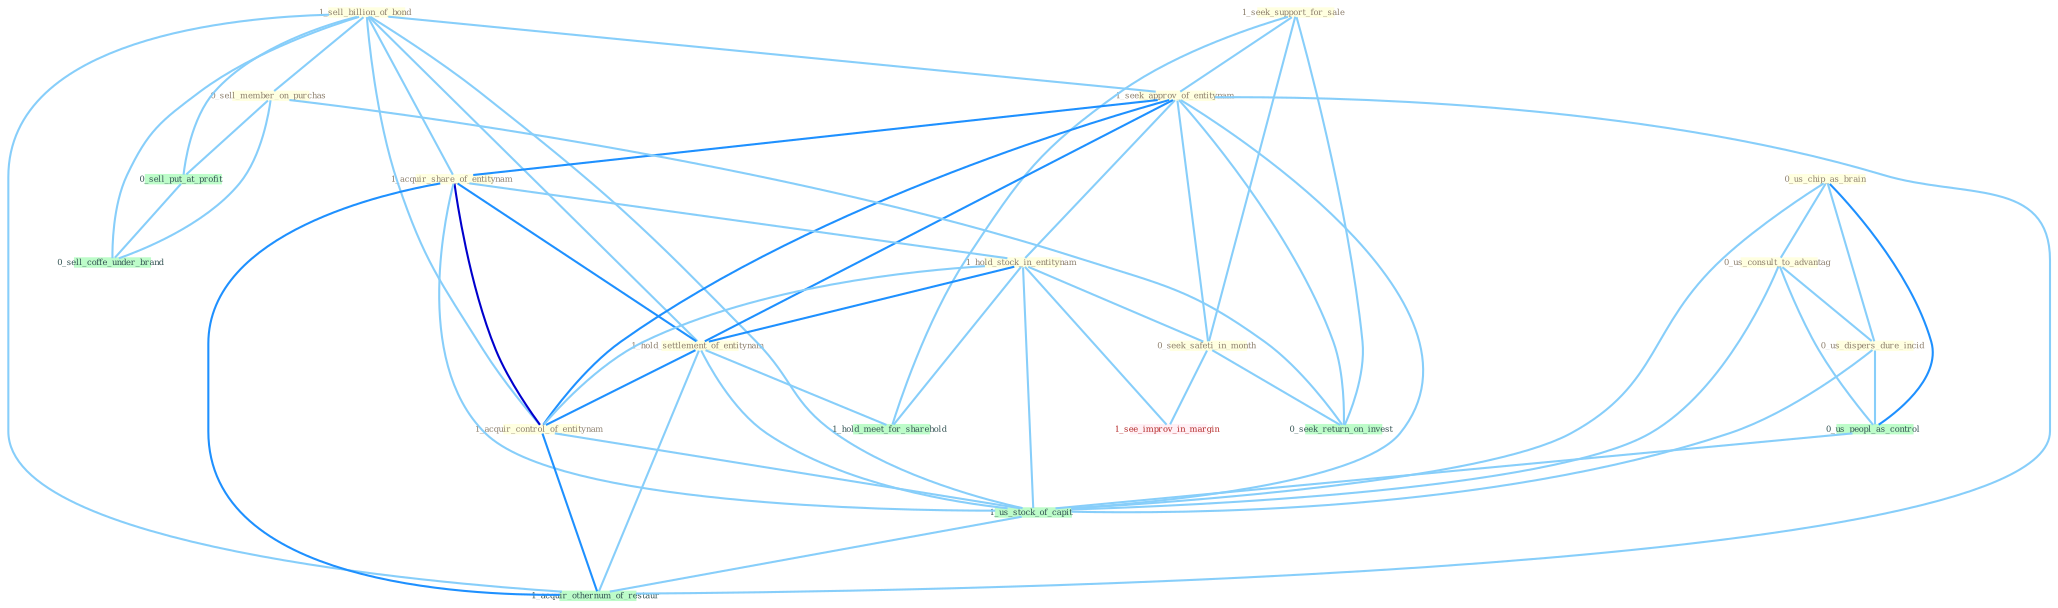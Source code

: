 Graph G{ 
    node
    [shape=polygon,style=filled,width=.5,height=.06,color="#BDFCC9",fixedsize=true,fontsize=4,
    fontcolor="#2f4f4f"];
    {node
    [color="#ffffe0", fontcolor="#8b7d6b"] "1_sell_billion_of_bond " "1_seek_support_for_sale " "1_seek_approv_of_entitynam " "0_us_chip_as_brain " "0_us_consult_to_advantag " "0_us_dispers_dure_incid " "1_acquir_share_of_entitynam " "1_hold_stock_in_entitynam " "0_seek_safeti_in_month " "0_sell_member_on_purchas " "1_hold_settlement_of_entitynam " "1_acquir_control_of_entitynam "}
{node [color="#fff0f5", fontcolor="#b22222"] "1_see_improv_in_margin "}
edge [color="#B0E2FF"];

	"1_sell_billion_of_bond " -- "1_seek_approv_of_entitynam " [w="1", color="#87cefa" ];
	"1_sell_billion_of_bond " -- "1_acquir_share_of_entitynam " [w="1", color="#87cefa" ];
	"1_sell_billion_of_bond " -- "0_sell_member_on_purchas " [w="1", color="#87cefa" ];
	"1_sell_billion_of_bond " -- "1_hold_settlement_of_entitynam " [w="1", color="#87cefa" ];
	"1_sell_billion_of_bond " -- "1_acquir_control_of_entitynam " [w="1", color="#87cefa" ];
	"1_sell_billion_of_bond " -- "0_sell_put_at_profit " [w="1", color="#87cefa" ];
	"1_sell_billion_of_bond " -- "1_us_stock_of_capit " [w="1", color="#87cefa" ];
	"1_sell_billion_of_bond " -- "0_sell_coffe_under_brand " [w="1", color="#87cefa" ];
	"1_sell_billion_of_bond " -- "1_acquir_othernum_of_restaur " [w="1", color="#87cefa" ];
	"1_seek_support_for_sale " -- "1_seek_approv_of_entitynam " [w="1", color="#87cefa" ];
	"1_seek_support_for_sale " -- "0_seek_safeti_in_month " [w="1", color="#87cefa" ];
	"1_seek_support_for_sale " -- "0_seek_return_on_invest " [w="1", color="#87cefa" ];
	"1_seek_support_for_sale " -- "1_hold_meet_for_sharehold " [w="1", color="#87cefa" ];
	"1_seek_approv_of_entitynam " -- "1_acquir_share_of_entitynam " [w="2", color="#1e90ff" , len=0.8];
	"1_seek_approv_of_entitynam " -- "1_hold_stock_in_entitynam " [w="1", color="#87cefa" ];
	"1_seek_approv_of_entitynam " -- "0_seek_safeti_in_month " [w="1", color="#87cefa" ];
	"1_seek_approv_of_entitynam " -- "1_hold_settlement_of_entitynam " [w="2", color="#1e90ff" , len=0.8];
	"1_seek_approv_of_entitynam " -- "1_acquir_control_of_entitynam " [w="2", color="#1e90ff" , len=0.8];
	"1_seek_approv_of_entitynam " -- "0_seek_return_on_invest " [w="1", color="#87cefa" ];
	"1_seek_approv_of_entitynam " -- "1_us_stock_of_capit " [w="1", color="#87cefa" ];
	"1_seek_approv_of_entitynam " -- "1_acquir_othernum_of_restaur " [w="1", color="#87cefa" ];
	"0_us_chip_as_brain " -- "0_us_consult_to_advantag " [w="1", color="#87cefa" ];
	"0_us_chip_as_brain " -- "0_us_dispers_dure_incid " [w="1", color="#87cefa" ];
	"0_us_chip_as_brain " -- "0_us_peopl_as_control " [w="2", color="#1e90ff" , len=0.8];
	"0_us_chip_as_brain " -- "1_us_stock_of_capit " [w="1", color="#87cefa" ];
	"0_us_consult_to_advantag " -- "0_us_dispers_dure_incid " [w="1", color="#87cefa" ];
	"0_us_consult_to_advantag " -- "0_us_peopl_as_control " [w="1", color="#87cefa" ];
	"0_us_consult_to_advantag " -- "1_us_stock_of_capit " [w="1", color="#87cefa" ];
	"0_us_dispers_dure_incid " -- "0_us_peopl_as_control " [w="1", color="#87cefa" ];
	"0_us_dispers_dure_incid " -- "1_us_stock_of_capit " [w="1", color="#87cefa" ];
	"1_acquir_share_of_entitynam " -- "1_hold_stock_in_entitynam " [w="1", color="#87cefa" ];
	"1_acquir_share_of_entitynam " -- "1_hold_settlement_of_entitynam " [w="2", color="#1e90ff" , len=0.8];
	"1_acquir_share_of_entitynam " -- "1_acquir_control_of_entitynam " [w="3", color="#0000cd" , len=0.6];
	"1_acquir_share_of_entitynam " -- "1_us_stock_of_capit " [w="1", color="#87cefa" ];
	"1_acquir_share_of_entitynam " -- "1_acquir_othernum_of_restaur " [w="2", color="#1e90ff" , len=0.8];
	"1_hold_stock_in_entitynam " -- "0_seek_safeti_in_month " [w="1", color="#87cefa" ];
	"1_hold_stock_in_entitynam " -- "1_hold_settlement_of_entitynam " [w="2", color="#1e90ff" , len=0.8];
	"1_hold_stock_in_entitynam " -- "1_acquir_control_of_entitynam " [w="1", color="#87cefa" ];
	"1_hold_stock_in_entitynam " -- "1_us_stock_of_capit " [w="1", color="#87cefa" ];
	"1_hold_stock_in_entitynam " -- "1_see_improv_in_margin " [w="1", color="#87cefa" ];
	"1_hold_stock_in_entitynam " -- "1_hold_meet_for_sharehold " [w="1", color="#87cefa" ];
	"0_seek_safeti_in_month " -- "0_seek_return_on_invest " [w="1", color="#87cefa" ];
	"0_seek_safeti_in_month " -- "1_see_improv_in_margin " [w="1", color="#87cefa" ];
	"0_sell_member_on_purchas " -- "0_sell_put_at_profit " [w="1", color="#87cefa" ];
	"0_sell_member_on_purchas " -- "0_seek_return_on_invest " [w="1", color="#87cefa" ];
	"0_sell_member_on_purchas " -- "0_sell_coffe_under_brand " [w="1", color="#87cefa" ];
	"1_hold_settlement_of_entitynam " -- "1_acquir_control_of_entitynam " [w="2", color="#1e90ff" , len=0.8];
	"1_hold_settlement_of_entitynam " -- "1_us_stock_of_capit " [w="1", color="#87cefa" ];
	"1_hold_settlement_of_entitynam " -- "1_hold_meet_for_sharehold " [w="1", color="#87cefa" ];
	"1_hold_settlement_of_entitynam " -- "1_acquir_othernum_of_restaur " [w="1", color="#87cefa" ];
	"1_acquir_control_of_entitynam " -- "1_us_stock_of_capit " [w="1", color="#87cefa" ];
	"1_acquir_control_of_entitynam " -- "1_acquir_othernum_of_restaur " [w="2", color="#1e90ff" , len=0.8];
	"0_us_peopl_as_control " -- "1_us_stock_of_capit " [w="1", color="#87cefa" ];
	"0_sell_put_at_profit " -- "0_sell_coffe_under_brand " [w="1", color="#87cefa" ];
	"1_us_stock_of_capit " -- "1_acquir_othernum_of_restaur " [w="1", color="#87cefa" ];
}